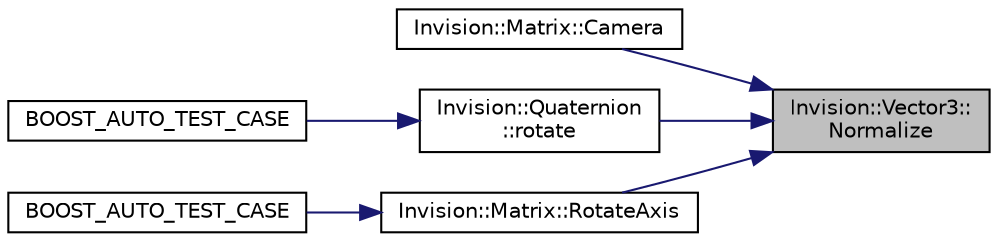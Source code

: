 digraph "Invision::Vector3::Normalize"
{
 // LATEX_PDF_SIZE
  edge [fontname="Helvetica",fontsize="10",labelfontname="Helvetica",labelfontsize="10"];
  node [fontname="Helvetica",fontsize="10",shape=record];
  rankdir="RL";
  Node1 [label="Invision::Vector3::\lNormalize",height=0.2,width=0.4,color="black", fillcolor="grey75", style="filled", fontcolor="black",tooltip="normalizes a vector"];
  Node1 -> Node2 [dir="back",color="midnightblue",fontsize="10",style="solid"];
  Node2 [label="Invision::Matrix::Camera",height=0.2,width=0.4,color="black", fillcolor="white", style="filled",URL="$class_invision_1_1_matrix.html#a71cc9860636278d03154ee18f5115c3a",tooltip="use camera transformation"];
  Node1 -> Node3 [dir="back",color="midnightblue",fontsize="10",style="solid"];
  Node3 [label="Invision::Quaternion\l::rotate",height=0.2,width=0.4,color="black", fillcolor="white", style="filled",URL="$class_invision_1_1_quaternion.html#a0e93170d0f2fc01ad73fd238ba43c546",tooltip=" "];
  Node3 -> Node4 [dir="back",color="midnightblue",fontsize="10",style="solid"];
  Node4 [label="BOOST_AUTO_TEST_CASE",height=0.2,width=0.4,color="black", fillcolor="white", style="filled",URL="$_quaternion_unit_test_8cpp.html#ae9198bc98174605ef92a5e04a9520655",tooltip=" "];
  Node1 -> Node5 [dir="back",color="midnightblue",fontsize="10",style="solid"];
  Node5 [label="Invision::Matrix::RotateAxis",height=0.2,width=0.4,color="black", fillcolor="white", style="filled",URL="$class_invision_1_1_matrix.html#a3b8163d511f8cdf0853c4219d26d554b",tooltip="rotate around any axis"];
  Node5 -> Node6 [dir="back",color="midnightblue",fontsize="10",style="solid"];
  Node6 [label="BOOST_AUTO_TEST_CASE",height=0.2,width=0.4,color="black", fillcolor="white", style="filled",URL="$_matrix_unit_test_8cpp.html#aff2c9a737d4858422c476b1b89a835fd",tooltip=" "];
}
